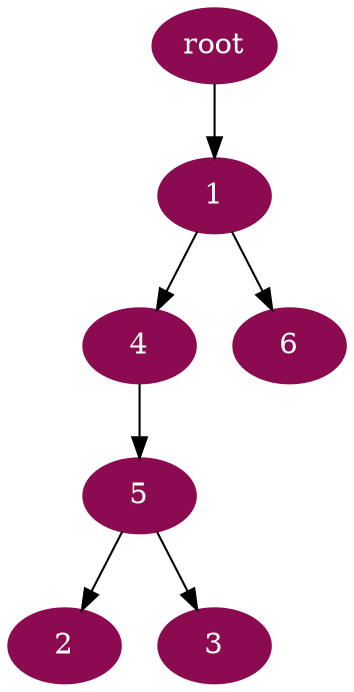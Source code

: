 digraph G {
node [color=deeppink4, style=filled, fontcolor=white];
"root" -> 1;
5 -> 2;
5 -> 3;
1 -> 4;
4 -> 5;
1 -> 6;
}
